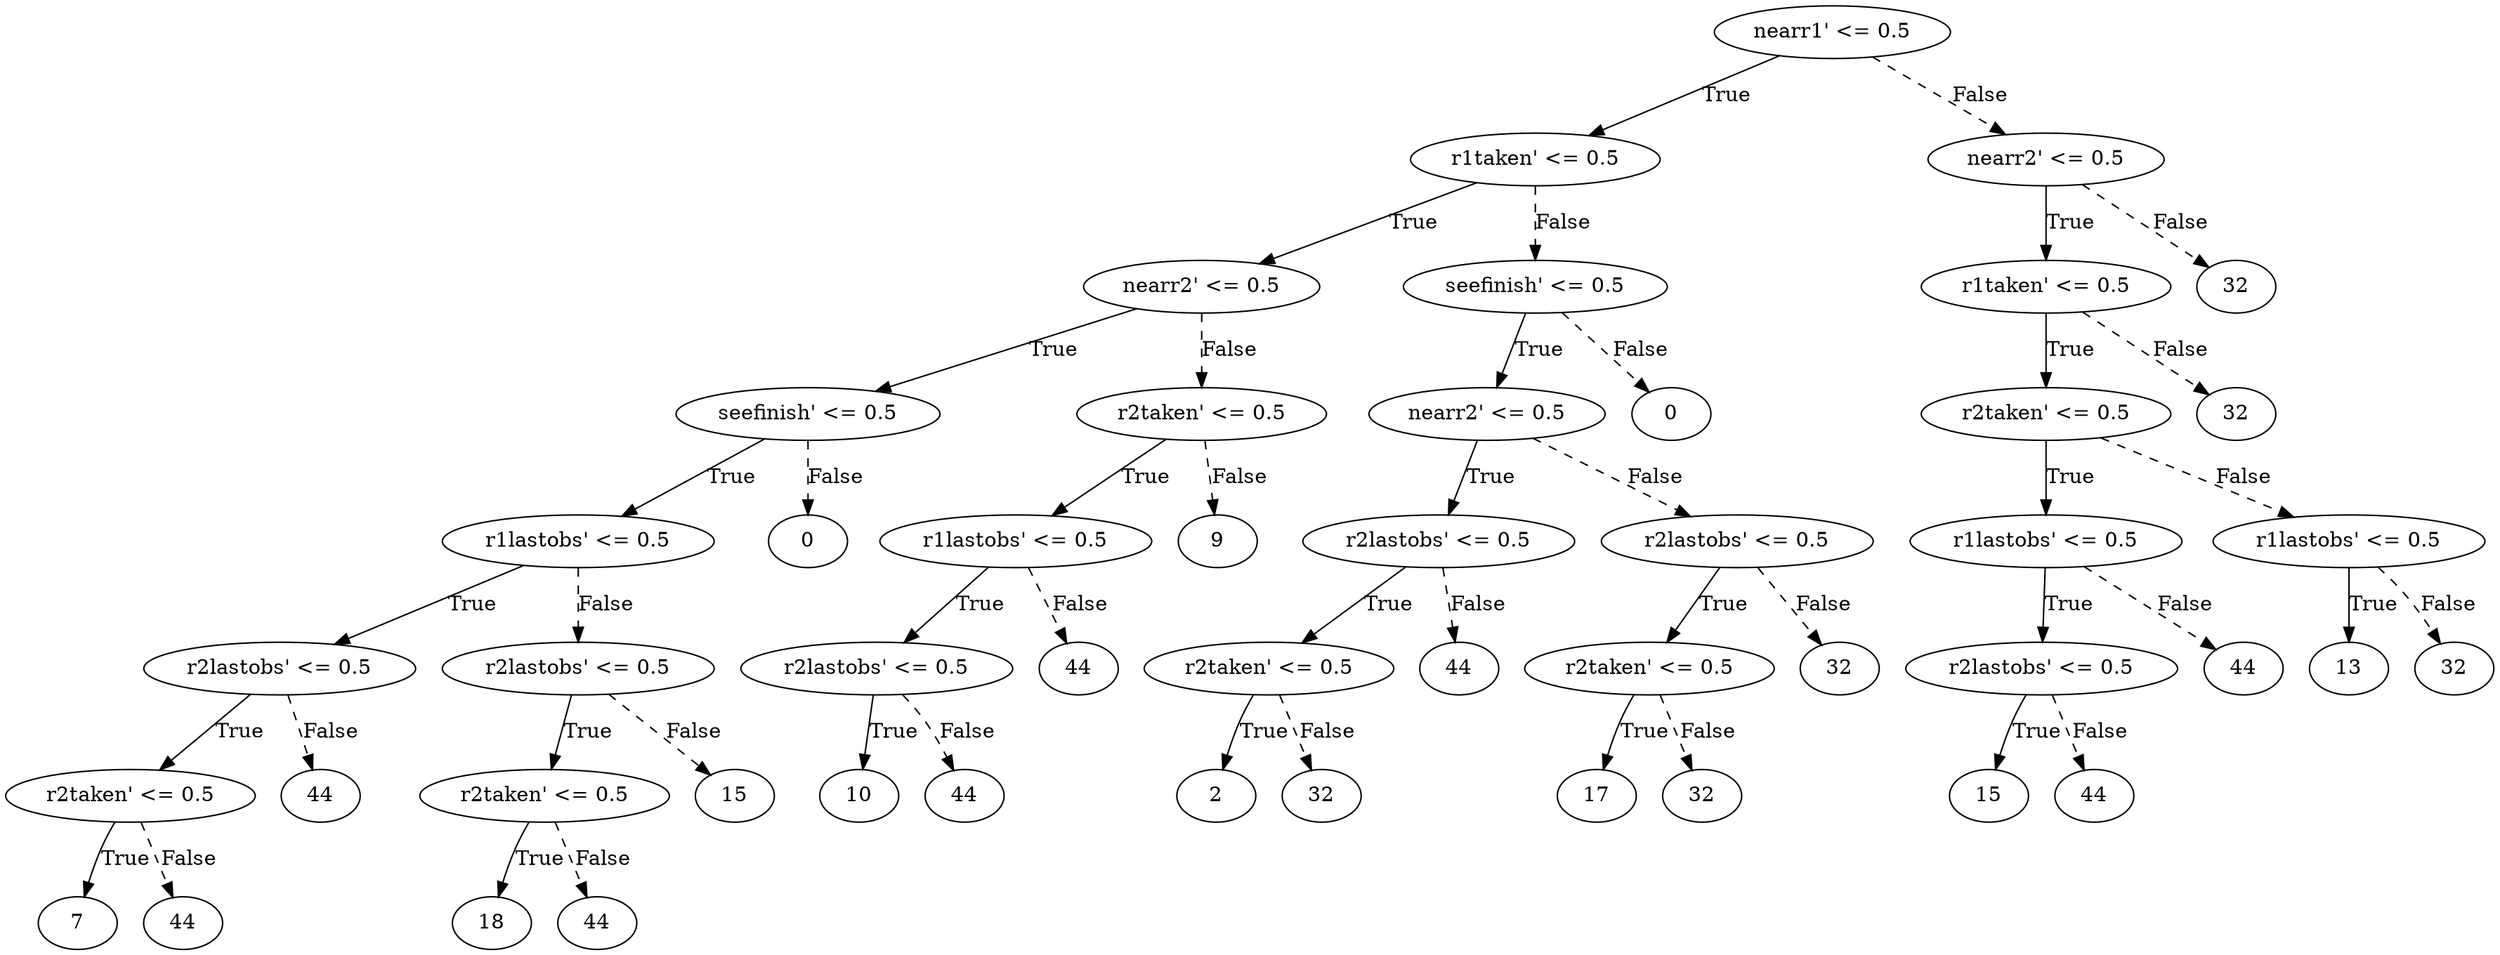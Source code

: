 digraph {
0 [label="nearr1' <= 0.5"];
1 [label="r1taken' <= 0.5"];
2 [label="nearr2' <= 0.5"];
3 [label="seefinish' <= 0.5"];
4 [label="r1lastobs' <= 0.5"];
5 [label="r2lastobs' <= 0.5"];
6 [label="r2taken' <= 0.5"];
7 [label="7"];
6 -> 7 [label="True"];
8 [label="44"];
6 -> 8 [style="dashed", label="False"];
5 -> 6 [label="True"];
9 [label="44"];
5 -> 9 [style="dashed", label="False"];
4 -> 5 [label="True"];
10 [label="r2lastobs' <= 0.5"];
11 [label="r2taken' <= 0.5"];
12 [label="18"];
11 -> 12 [label="True"];
13 [label="44"];
11 -> 13 [style="dashed", label="False"];
10 -> 11 [label="True"];
14 [label="15"];
10 -> 14 [style="dashed", label="False"];
4 -> 10 [style="dashed", label="False"];
3 -> 4 [label="True"];
15 [label="0"];
3 -> 15 [style="dashed", label="False"];
2 -> 3 [label="True"];
16 [label="r2taken' <= 0.5"];
17 [label="r1lastobs' <= 0.5"];
18 [label="r2lastobs' <= 0.5"];
19 [label="10"];
18 -> 19 [label="True"];
20 [label="44"];
18 -> 20 [style="dashed", label="False"];
17 -> 18 [label="True"];
21 [label="44"];
17 -> 21 [style="dashed", label="False"];
16 -> 17 [label="True"];
22 [label="9"];
16 -> 22 [style="dashed", label="False"];
2 -> 16 [style="dashed", label="False"];
1 -> 2 [label="True"];
23 [label="seefinish' <= 0.5"];
24 [label="nearr2' <= 0.5"];
25 [label="r2lastobs' <= 0.5"];
26 [label="r2taken' <= 0.5"];
27 [label="2"];
26 -> 27 [label="True"];
28 [label="32"];
26 -> 28 [style="dashed", label="False"];
25 -> 26 [label="True"];
29 [label="44"];
25 -> 29 [style="dashed", label="False"];
24 -> 25 [label="True"];
30 [label="r2lastobs' <= 0.5"];
31 [label="r2taken' <= 0.5"];
32 [label="17"];
31 -> 32 [label="True"];
33 [label="32"];
31 -> 33 [style="dashed", label="False"];
30 -> 31 [label="True"];
34 [label="32"];
30 -> 34 [style="dashed", label="False"];
24 -> 30 [style="dashed", label="False"];
23 -> 24 [label="True"];
35 [label="0"];
23 -> 35 [style="dashed", label="False"];
1 -> 23 [style="dashed", label="False"];
0 -> 1 [label="True"];
36 [label="nearr2' <= 0.5"];
37 [label="r1taken' <= 0.5"];
38 [label="r2taken' <= 0.5"];
39 [label="r1lastobs' <= 0.5"];
40 [label="r2lastobs' <= 0.5"];
41 [label="15"];
40 -> 41 [label="True"];
42 [label="44"];
40 -> 42 [style="dashed", label="False"];
39 -> 40 [label="True"];
43 [label="44"];
39 -> 43 [style="dashed", label="False"];
38 -> 39 [label="True"];
44 [label="r1lastobs' <= 0.5"];
45 [label="13"];
44 -> 45 [label="True"];
46 [label="32"];
44 -> 46 [style="dashed", label="False"];
38 -> 44 [style="dashed", label="False"];
37 -> 38 [label="True"];
47 [label="32"];
37 -> 47 [style="dashed", label="False"];
36 -> 37 [label="True"];
48 [label="32"];
36 -> 48 [style="dashed", label="False"];
0 -> 36 [style="dashed", label="False"];

}